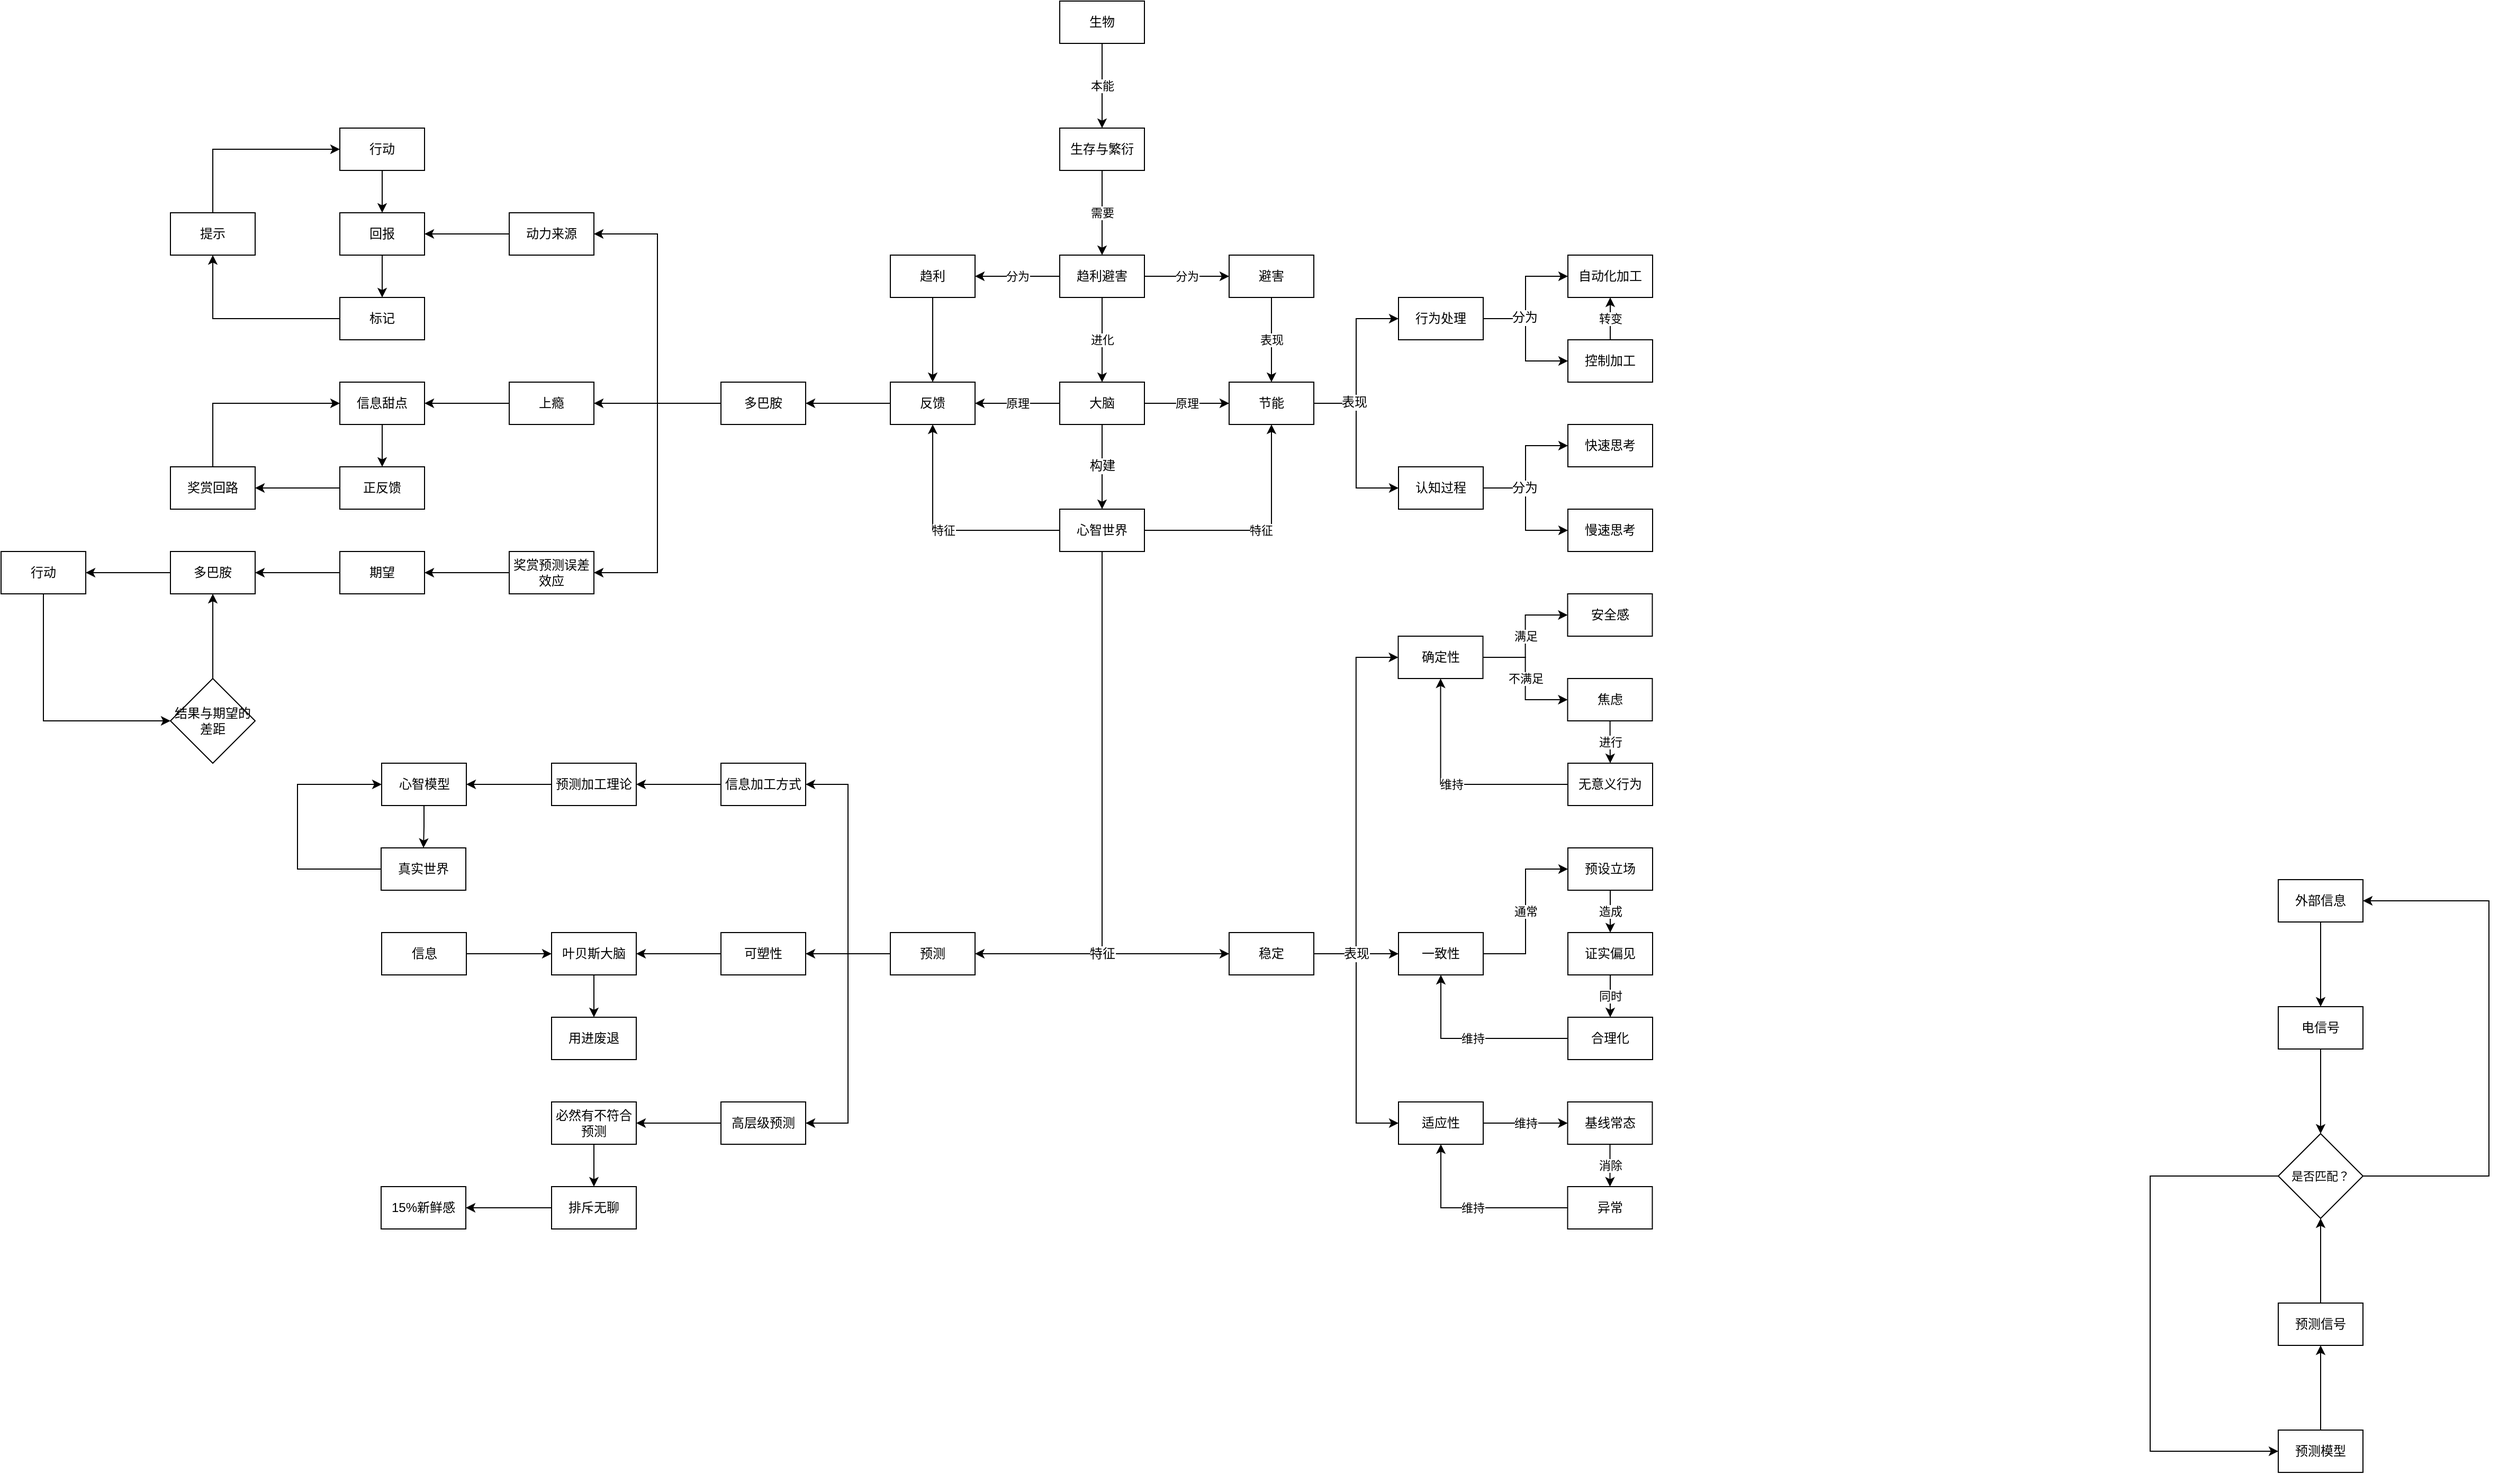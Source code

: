 <mxfile version="23.0.0" type="github">
  <diagram name="第 1 页" id="B83zCpAml06aFIMZX0r3">
    <mxGraphModel dx="1902" dy="763" grid="1" gridSize="10" guides="1" tooltips="1" connect="1" arrows="1" fold="1" page="1" pageScale="1" pageWidth="827" pageHeight="1169" math="0" shadow="0">
      <root>
        <mxCell id="0" />
        <mxCell id="1" parent="0" />
        <mxCell id="P6tir3zQ8PAI8nWjBx2F-4" value="原理" style="edgeStyle=orthogonalEdgeStyle;rounded=0;orthogonalLoop=1;jettySize=auto;html=1;" parent="1" source="XxJGp6y9zTa0XZqB4tud-1" target="XxJGp6y9zTa0XZqB4tud-18" edge="1">
          <mxGeometry relative="1" as="geometry" />
        </mxCell>
        <mxCell id="P6tir3zQ8PAI8nWjBx2F-6" value="" style="edgeStyle=orthogonalEdgeStyle;rounded=0;orthogonalLoop=1;jettySize=auto;html=1;" parent="1" source="XxJGp6y9zTa0XZqB4tud-1" target="XxJGp6y9zTa0XZqB4tud-13" edge="1">
          <mxGeometry relative="1" as="geometry">
            <Array as="points">
              <mxPoint x="400" y="480" />
              <mxPoint x="400" y="480" />
            </Array>
          </mxGeometry>
        </mxCell>
        <mxCell id="UL1mqI7cGoJO1mtrP7YF-5" value="构建" style="edgeLabel;html=1;align=center;verticalAlign=middle;resizable=0;points=[];fontSize=12;fontFamily=Helvetica;fontColor=default;" vertex="1" connectable="0" parent="P6tir3zQ8PAI8nWjBx2F-6">
          <mxGeometry x="-0.025" relative="1" as="geometry">
            <mxPoint as="offset" />
          </mxGeometry>
        </mxCell>
        <mxCell id="P6tir3zQ8PAI8nWjBx2F-7" value="原理" style="edgeStyle=orthogonalEdgeStyle;rounded=0;orthogonalLoop=1;jettySize=auto;html=1;" parent="1" source="XxJGp6y9zTa0XZqB4tud-1" target="XxJGp6y9zTa0XZqB4tud-19" edge="1">
          <mxGeometry relative="1" as="geometry" />
        </mxCell>
        <mxCell id="XxJGp6y9zTa0XZqB4tud-1" value="大脑" style="rounded=0;whiteSpace=wrap;html=1;" parent="1" vertex="1">
          <mxGeometry x="360" y="400" width="80" height="40" as="geometry" />
        </mxCell>
        <mxCell id="XxJGp6y9zTa0XZqB4tud-5" value="本能" style="edgeStyle=orthogonalEdgeStyle;rounded=0;orthogonalLoop=1;jettySize=auto;html=1;" parent="1" source="XxJGp6y9zTa0XZqB4tud-2" target="XxJGp6y9zTa0XZqB4tud-3" edge="1">
          <mxGeometry relative="1" as="geometry">
            <Array as="points">
              <mxPoint x="400" y="120" />
              <mxPoint x="400" y="120" />
            </Array>
          </mxGeometry>
        </mxCell>
        <mxCell id="XxJGp6y9zTa0XZqB4tud-2" value="生物" style="rounded=0;whiteSpace=wrap;html=1;" parent="1" vertex="1">
          <mxGeometry x="360" y="40" width="80" height="40" as="geometry" />
        </mxCell>
        <mxCell id="XxJGp6y9zTa0XZqB4tud-6" value="需要" style="edgeStyle=orthogonalEdgeStyle;rounded=0;orthogonalLoop=1;jettySize=auto;html=1;" parent="1" source="XxJGp6y9zTa0XZqB4tud-3" target="XxJGp6y9zTa0XZqB4tud-4" edge="1">
          <mxGeometry relative="1" as="geometry">
            <Array as="points">
              <mxPoint x="400" y="240" />
              <mxPoint x="400" y="240" />
            </Array>
          </mxGeometry>
        </mxCell>
        <mxCell id="XxJGp6y9zTa0XZqB4tud-3" value="生存与繁衍" style="rounded=0;whiteSpace=wrap;html=1;" parent="1" vertex="1">
          <mxGeometry x="360" y="160" width="80" height="40" as="geometry" />
        </mxCell>
        <mxCell id="XxJGp6y9zTa0XZqB4tud-7" value="进化" style="edgeStyle=orthogonalEdgeStyle;rounded=0;orthogonalLoop=1;jettySize=auto;html=1;" parent="1" source="XxJGp6y9zTa0XZqB4tud-4" target="XxJGp6y9zTa0XZqB4tud-1" edge="1">
          <mxGeometry relative="1" as="geometry">
            <Array as="points">
              <mxPoint x="400" y="350" />
              <mxPoint x="400" y="350" />
            </Array>
          </mxGeometry>
        </mxCell>
        <mxCell id="XxJGp6y9zTa0XZqB4tud-10" value="分为" style="edgeStyle=orthogonalEdgeStyle;rounded=0;orthogonalLoop=1;jettySize=auto;html=1;" parent="1" source="XxJGp6y9zTa0XZqB4tud-4" target="XxJGp6y9zTa0XZqB4tud-9" edge="1">
          <mxGeometry relative="1" as="geometry" />
        </mxCell>
        <mxCell id="XxJGp6y9zTa0XZqB4tud-14" value="分为" style="edgeStyle=orthogonalEdgeStyle;rounded=0;orthogonalLoop=1;jettySize=auto;html=1;" parent="1" source="XxJGp6y9zTa0XZqB4tud-4" target="XxJGp6y9zTa0XZqB4tud-12" edge="1">
          <mxGeometry relative="1" as="geometry" />
        </mxCell>
        <mxCell id="XxJGp6y9zTa0XZqB4tud-4" value="趋利避害" style="rounded=0;whiteSpace=wrap;html=1;" parent="1" vertex="1">
          <mxGeometry x="360" y="280" width="80" height="40" as="geometry" />
        </mxCell>
        <mxCell id="XxJGp6y9zTa0XZqB4tud-11" value="" style="edgeStyle=orthogonalEdgeStyle;rounded=0;orthogonalLoop=1;jettySize=auto;html=1;" parent="1" source="XxJGp6y9zTa0XZqB4tud-9" edge="1">
          <mxGeometry relative="1" as="geometry">
            <mxPoint x="240" y="400" as="targetPoint" />
          </mxGeometry>
        </mxCell>
        <mxCell id="XxJGp6y9zTa0XZqB4tud-9" value="趋利" style="rounded=0;whiteSpace=wrap;html=1;" parent="1" vertex="1">
          <mxGeometry x="200" y="280" width="80" height="40" as="geometry" />
        </mxCell>
        <mxCell id="P6tir3zQ8PAI8nWjBx2F-5" value="表现" style="edgeStyle=orthogonalEdgeStyle;rounded=0;orthogonalLoop=1;jettySize=auto;html=1;" parent="1" source="XxJGp6y9zTa0XZqB4tud-12" target="XxJGp6y9zTa0XZqB4tud-18" edge="1">
          <mxGeometry relative="1" as="geometry">
            <Array as="points">
              <mxPoint x="560" y="360" />
              <mxPoint x="560" y="360" />
            </Array>
            <mxPoint as="offset" />
          </mxGeometry>
        </mxCell>
        <mxCell id="XxJGp6y9zTa0XZqB4tud-12" value="避害" style="rounded=0;whiteSpace=wrap;html=1;" parent="1" vertex="1">
          <mxGeometry x="520" y="280" width="80" height="40" as="geometry" />
        </mxCell>
        <mxCell id="P6tir3zQ8PAI8nWjBx2F-8" value="特征" style="edgeStyle=orthogonalEdgeStyle;rounded=0;orthogonalLoop=1;jettySize=auto;html=1;entryX=0.5;entryY=1;entryDx=0;entryDy=0;" parent="1" source="XxJGp6y9zTa0XZqB4tud-13" target="XxJGp6y9zTa0XZqB4tud-19" edge="1">
          <mxGeometry relative="1" as="geometry" />
        </mxCell>
        <mxCell id="P6tir3zQ8PAI8nWjBx2F-9" value="特征" style="edgeStyle=orthogonalEdgeStyle;rounded=0;orthogonalLoop=1;jettySize=auto;html=1;entryX=0.5;entryY=1;entryDx=0;entryDy=0;" parent="1" source="XxJGp6y9zTa0XZqB4tud-13" target="XxJGp6y9zTa0XZqB4tud-18" edge="1">
          <mxGeometry relative="1" as="geometry" />
        </mxCell>
        <mxCell id="P6tir3zQ8PAI8nWjBx2F-18" style="edgeStyle=orthogonalEdgeStyle;rounded=0;orthogonalLoop=1;jettySize=auto;html=1;entryX=1;entryY=0.5;entryDx=0;entryDy=0;" parent="1" source="XxJGp6y9zTa0XZqB4tud-13" target="XxJGp6y9zTa0XZqB4tud-71" edge="1">
          <mxGeometry relative="1" as="geometry">
            <Array as="points">
              <mxPoint x="400" y="940" />
            </Array>
          </mxGeometry>
        </mxCell>
        <mxCell id="P6tir3zQ8PAI8nWjBx2F-64" style="edgeStyle=orthogonalEdgeStyle;rounded=0;orthogonalLoop=1;jettySize=auto;html=1;entryX=0;entryY=0.5;entryDx=0;entryDy=0;fontFamily=Helvetica;fontSize=12;fontColor=default;" parent="1" source="XxJGp6y9zTa0XZqB4tud-13" target="XxJGp6y9zTa0XZqB4tud-22" edge="1">
          <mxGeometry relative="1" as="geometry">
            <Array as="points">
              <mxPoint x="400" y="940" />
            </Array>
          </mxGeometry>
        </mxCell>
        <mxCell id="UL1mqI7cGoJO1mtrP7YF-13" value="特征" style="edgeLabel;html=1;align=center;verticalAlign=middle;resizable=0;points=[];fontSize=12;fontFamily=Helvetica;fontColor=default;" vertex="1" connectable="0" parent="P6tir3zQ8PAI8nWjBx2F-64">
          <mxGeometry x="0.505" y="2" relative="1" as="geometry">
            <mxPoint x="-2" y="3" as="offset" />
          </mxGeometry>
        </mxCell>
        <mxCell id="XxJGp6y9zTa0XZqB4tud-13" value="心智世界" style="rounded=0;whiteSpace=wrap;html=1;" parent="1" vertex="1">
          <mxGeometry x="360" y="520" width="80" height="40" as="geometry" />
        </mxCell>
        <mxCell id="wkrBox2u_KVxkJhc_cft-66" value="" style="edgeStyle=orthogonalEdgeStyle;shape=connector;rounded=0;orthogonalLoop=1;jettySize=auto;html=1;labelBackgroundColor=default;strokeColor=default;align=center;verticalAlign=middle;fontFamily=Helvetica;fontSize=11;fontColor=default;endArrow=classic;" parent="1" source="XxJGp6y9zTa0XZqB4tud-19" target="wkrBox2u_KVxkJhc_cft-49" edge="1">
          <mxGeometry relative="1" as="geometry" />
        </mxCell>
        <mxCell id="XxJGp6y9zTa0XZqB4tud-19" value="反馈" style="rounded=0;whiteSpace=wrap;html=1;" parent="1" vertex="1">
          <mxGeometry x="200" y="400" width="80" height="40" as="geometry" />
        </mxCell>
        <mxCell id="XxJGp6y9zTa0XZqB4tud-68" value="" style="group" parent="1" vertex="1" connectable="0">
          <mxGeometry x="520" y="280" width="400" height="280" as="geometry" />
        </mxCell>
        <mxCell id="XxJGp6y9zTa0XZqB4tud-18" value="节能" style="rounded=0;whiteSpace=wrap;html=1;" parent="XxJGp6y9zTa0XZqB4tud-68" vertex="1">
          <mxGeometry y="120" width="80" height="40" as="geometry" />
        </mxCell>
        <mxCell id="XxJGp6y9zTa0XZqB4tud-25" value="认知过程" style="rounded=0;whiteSpace=wrap;html=1;" parent="XxJGp6y9zTa0XZqB4tud-68" vertex="1">
          <mxGeometry x="160" y="200" width="80" height="40" as="geometry" />
        </mxCell>
        <mxCell id="XxJGp6y9zTa0XZqB4tud-28" value="" style="edgeStyle=orthogonalEdgeStyle;rounded=0;orthogonalLoop=1;jettySize=auto;html=1;entryX=0;entryY=0.5;entryDx=0;entryDy=0;" parent="XxJGp6y9zTa0XZqB4tud-68" source="XxJGp6y9zTa0XZqB4tud-18" target="XxJGp6y9zTa0XZqB4tud-25" edge="1">
          <mxGeometry relative="1" as="geometry" />
        </mxCell>
        <mxCell id="XxJGp6y9zTa0XZqB4tud-26" value="行为处理" style="rounded=0;whiteSpace=wrap;html=1;" parent="XxJGp6y9zTa0XZqB4tud-68" vertex="1">
          <mxGeometry x="160" y="40" width="80" height="40" as="geometry" />
        </mxCell>
        <mxCell id="XxJGp6y9zTa0XZqB4tud-27" value="" style="edgeStyle=orthogonalEdgeStyle;rounded=0;orthogonalLoop=1;jettySize=auto;html=1;entryX=0;entryY=0.5;entryDx=0;entryDy=0;" parent="XxJGp6y9zTa0XZqB4tud-68" source="XxJGp6y9zTa0XZqB4tud-18" target="XxJGp6y9zTa0XZqB4tud-26" edge="1">
          <mxGeometry relative="1" as="geometry" />
        </mxCell>
        <mxCell id="UL1mqI7cGoJO1mtrP7YF-9" value="表现" style="edgeLabel;html=1;align=center;verticalAlign=middle;resizable=0;points=[];fontSize=12;fontFamily=Helvetica;fontColor=default;" vertex="1" connectable="0" parent="XxJGp6y9zTa0XZqB4tud-27">
          <mxGeometry x="-0.725" y="-1" relative="1" as="geometry">
            <mxPoint x="16" y="-2" as="offset" />
          </mxGeometry>
        </mxCell>
        <mxCell id="XxJGp6y9zTa0XZqB4tud-29" value="自动化加工" style="rounded=0;whiteSpace=wrap;html=1;" parent="XxJGp6y9zTa0XZqB4tud-68" vertex="1">
          <mxGeometry x="320" width="80" height="40" as="geometry" />
        </mxCell>
        <mxCell id="XxJGp6y9zTa0XZqB4tud-33" style="edgeStyle=orthogonalEdgeStyle;rounded=0;orthogonalLoop=1;jettySize=auto;html=1;entryX=0;entryY=0.5;entryDx=0;entryDy=0;" parent="XxJGp6y9zTa0XZqB4tud-68" source="XxJGp6y9zTa0XZqB4tud-26" target="XxJGp6y9zTa0XZqB4tud-29" edge="1">
          <mxGeometry relative="1" as="geometry" />
        </mxCell>
        <mxCell id="XxJGp6y9zTa0XZqB4tud-35" value="转变" style="edgeStyle=orthogonalEdgeStyle;rounded=0;orthogonalLoop=1;jettySize=auto;html=1;" parent="XxJGp6y9zTa0XZqB4tud-68" source="XxJGp6y9zTa0XZqB4tud-30" target="XxJGp6y9zTa0XZqB4tud-29" edge="1">
          <mxGeometry relative="1" as="geometry" />
        </mxCell>
        <mxCell id="XxJGp6y9zTa0XZqB4tud-30" value="控制加工" style="rounded=0;whiteSpace=wrap;html=1;" parent="XxJGp6y9zTa0XZqB4tud-68" vertex="1">
          <mxGeometry x="320" y="80" width="80" height="40" as="geometry" />
        </mxCell>
        <mxCell id="XxJGp6y9zTa0XZqB4tud-34" style="edgeStyle=orthogonalEdgeStyle;rounded=0;orthogonalLoop=1;jettySize=auto;html=1;entryX=0;entryY=0.5;entryDx=0;entryDy=0;" parent="XxJGp6y9zTa0XZqB4tud-68" source="XxJGp6y9zTa0XZqB4tud-26" target="XxJGp6y9zTa0XZqB4tud-30" edge="1">
          <mxGeometry relative="1" as="geometry" />
        </mxCell>
        <mxCell id="UL1mqI7cGoJO1mtrP7YF-10" value="分为" style="edgeLabel;html=1;align=center;verticalAlign=middle;resizable=0;points=[];fontSize=12;fontFamily=Helvetica;fontColor=default;" vertex="1" connectable="0" parent="XxJGp6y9zTa0XZqB4tud-34">
          <mxGeometry x="-0.667" relative="1" as="geometry">
            <mxPoint x="19" y="-1" as="offset" />
          </mxGeometry>
        </mxCell>
        <mxCell id="XxJGp6y9zTa0XZqB4tud-31" value="快速思考" style="rounded=0;whiteSpace=wrap;html=1;" parent="XxJGp6y9zTa0XZqB4tud-68" vertex="1">
          <mxGeometry x="320" y="160" width="80" height="40" as="geometry" />
        </mxCell>
        <mxCell id="XxJGp6y9zTa0XZqB4tud-36" style="edgeStyle=orthogonalEdgeStyle;rounded=0;orthogonalLoop=1;jettySize=auto;html=1;" parent="XxJGp6y9zTa0XZqB4tud-68" source="XxJGp6y9zTa0XZqB4tud-25" target="XxJGp6y9zTa0XZqB4tud-31" edge="1">
          <mxGeometry relative="1" as="geometry" />
        </mxCell>
        <mxCell id="XxJGp6y9zTa0XZqB4tud-32" value="慢速思考" style="rounded=0;whiteSpace=wrap;html=1;" parent="XxJGp6y9zTa0XZqB4tud-68" vertex="1">
          <mxGeometry x="320" y="240" width="80" height="40" as="geometry" />
        </mxCell>
        <mxCell id="XxJGp6y9zTa0XZqB4tud-37" style="edgeStyle=orthogonalEdgeStyle;rounded=0;orthogonalLoop=1;jettySize=auto;html=1;entryX=0;entryY=0.5;entryDx=0;entryDy=0;" parent="XxJGp6y9zTa0XZqB4tud-68" source="XxJGp6y9zTa0XZqB4tud-25" target="XxJGp6y9zTa0XZqB4tud-32" edge="1">
          <mxGeometry relative="1" as="geometry" />
        </mxCell>
        <mxCell id="UL1mqI7cGoJO1mtrP7YF-11" value="分为" style="edgeLabel;html=1;align=center;verticalAlign=middle;resizable=0;points=[];fontSize=12;fontFamily=Helvetica;fontColor=default;" vertex="1" connectable="0" parent="XxJGp6y9zTa0XZqB4tud-37">
          <mxGeometry x="-0.683" relative="1" as="geometry">
            <mxPoint x="20" as="offset" />
          </mxGeometry>
        </mxCell>
        <mxCell id="wkrBox2u_KVxkJhc_cft-28" value="" style="group" parent="1" vertex="1" connectable="0">
          <mxGeometry x="1390" y="870" width="320" height="560" as="geometry" />
        </mxCell>
        <mxCell id="wkrBox2u_KVxkJhc_cft-11" value="外部信息" style="rounded=0;whiteSpace=wrap;html=1;" parent="wkrBox2u_KVxkJhc_cft-28" vertex="1">
          <mxGeometry x="121" width="80" height="40" as="geometry" />
        </mxCell>
        <mxCell id="wkrBox2u_KVxkJhc_cft-13" value="电信号" style="rounded=0;whiteSpace=wrap;html=1;" parent="wkrBox2u_KVxkJhc_cft-28" vertex="1">
          <mxGeometry x="121" y="120" width="80" height="40" as="geometry" />
        </mxCell>
        <mxCell id="wkrBox2u_KVxkJhc_cft-15" value="" style="edgeStyle=orthogonalEdgeStyle;shape=connector;rounded=0;orthogonalLoop=1;jettySize=auto;html=1;labelBackgroundColor=default;strokeColor=default;align=center;verticalAlign=middle;fontFamily=Helvetica;fontSize=11;fontColor=default;endArrow=classic;" parent="wkrBox2u_KVxkJhc_cft-28" source="wkrBox2u_KVxkJhc_cft-11" target="wkrBox2u_KVxkJhc_cft-13" edge="1">
          <mxGeometry relative="1" as="geometry" />
        </mxCell>
        <mxCell id="wkrBox2u_KVxkJhc_cft-17" value="预测模型" style="rounded=0;whiteSpace=wrap;html=1;" parent="wkrBox2u_KVxkJhc_cft-28" vertex="1">
          <mxGeometry x="121" y="520" width="80" height="40" as="geometry" />
        </mxCell>
        <mxCell id="wkrBox2u_KVxkJhc_cft-18" value="预测信号" style="rounded=0;whiteSpace=wrap;html=1;" parent="wkrBox2u_KVxkJhc_cft-28" vertex="1">
          <mxGeometry x="121" y="400" width="80" height="40" as="geometry" />
        </mxCell>
        <mxCell id="wkrBox2u_KVxkJhc_cft-20" value="" style="edgeStyle=orthogonalEdgeStyle;shape=connector;rounded=0;orthogonalLoop=1;jettySize=auto;html=1;labelBackgroundColor=default;strokeColor=default;align=center;verticalAlign=middle;fontFamily=Helvetica;fontSize=11;fontColor=default;endArrow=classic;" parent="wkrBox2u_KVxkJhc_cft-28" source="wkrBox2u_KVxkJhc_cft-17" target="wkrBox2u_KVxkJhc_cft-18" edge="1">
          <mxGeometry relative="1" as="geometry" />
        </mxCell>
        <mxCell id="wkrBox2u_KVxkJhc_cft-26" style="edgeStyle=orthogonalEdgeStyle;shape=connector;rounded=0;orthogonalLoop=1;jettySize=auto;html=1;entryX=0;entryY=0.5;entryDx=0;entryDy=0;labelBackgroundColor=default;strokeColor=default;align=center;verticalAlign=middle;fontFamily=Helvetica;fontSize=11;fontColor=default;endArrow=classic;" parent="wkrBox2u_KVxkJhc_cft-28" source="wkrBox2u_KVxkJhc_cft-22" target="wkrBox2u_KVxkJhc_cft-17" edge="1">
          <mxGeometry relative="1" as="geometry">
            <Array as="points">
              <mxPoint y="280" />
              <mxPoint y="540" />
            </Array>
          </mxGeometry>
        </mxCell>
        <mxCell id="wkrBox2u_KVxkJhc_cft-27" style="edgeStyle=orthogonalEdgeStyle;shape=connector;rounded=0;orthogonalLoop=1;jettySize=auto;html=1;entryX=1;entryY=0.5;entryDx=0;entryDy=0;labelBackgroundColor=default;strokeColor=default;align=center;verticalAlign=middle;fontFamily=Helvetica;fontSize=11;fontColor=default;endArrow=classic;" parent="wkrBox2u_KVxkJhc_cft-28" source="wkrBox2u_KVxkJhc_cft-22" target="wkrBox2u_KVxkJhc_cft-11" edge="1">
          <mxGeometry relative="1" as="geometry">
            <Array as="points">
              <mxPoint x="320" y="280" />
              <mxPoint x="320" y="20" />
            </Array>
          </mxGeometry>
        </mxCell>
        <mxCell id="wkrBox2u_KVxkJhc_cft-22" value="是否匹配？" style="rhombus;whiteSpace=wrap;html=1;fontFamily=Helvetica;fontSize=11;fontColor=default;" parent="wkrBox2u_KVxkJhc_cft-28" vertex="1">
          <mxGeometry x="121" y="240" width="80" height="80" as="geometry" />
        </mxCell>
        <mxCell id="wkrBox2u_KVxkJhc_cft-23" value="" style="edgeStyle=orthogonalEdgeStyle;shape=connector;rounded=0;orthogonalLoop=1;jettySize=auto;html=1;labelBackgroundColor=default;strokeColor=default;align=center;verticalAlign=middle;fontFamily=Helvetica;fontSize=11;fontColor=default;endArrow=classic;" parent="wkrBox2u_KVxkJhc_cft-28" source="wkrBox2u_KVxkJhc_cft-13" target="wkrBox2u_KVxkJhc_cft-22" edge="1">
          <mxGeometry relative="1" as="geometry" />
        </mxCell>
        <mxCell id="wkrBox2u_KVxkJhc_cft-24" value="" style="edgeStyle=orthogonalEdgeStyle;shape=connector;rounded=0;orthogonalLoop=1;jettySize=auto;html=1;labelBackgroundColor=default;strokeColor=default;align=center;verticalAlign=middle;fontFamily=Helvetica;fontSize=11;fontColor=default;endArrow=classic;" parent="wkrBox2u_KVxkJhc_cft-28" source="wkrBox2u_KVxkJhc_cft-18" target="wkrBox2u_KVxkJhc_cft-22" edge="1">
          <mxGeometry relative="1" as="geometry" />
        </mxCell>
        <mxCell id="wkrBox2u_KVxkJhc_cft-64" value="" style="edgeStyle=orthogonalEdgeStyle;shape=connector;rounded=0;orthogonalLoop=1;jettySize=auto;html=1;labelBackgroundColor=default;strokeColor=default;align=center;verticalAlign=middle;fontFamily=Helvetica;fontSize=11;fontColor=default;endArrow=classic;" parent="1" source="wkrBox2u_KVxkJhc_cft-46" target="wkrBox2u_KVxkJhc_cft-56" edge="1">
          <mxGeometry relative="1" as="geometry" />
        </mxCell>
        <mxCell id="wkrBox2u_KVxkJhc_cft-46" value="动力来源" style="rounded=0;whiteSpace=wrap;html=1;" parent="1" vertex="1">
          <mxGeometry x="-160" y="240" width="80" height="40" as="geometry" />
        </mxCell>
        <mxCell id="wkrBox2u_KVxkJhc_cft-74" value="" style="edgeStyle=orthogonalEdgeStyle;shape=connector;rounded=0;orthogonalLoop=1;jettySize=auto;html=1;labelBackgroundColor=default;strokeColor=default;align=center;verticalAlign=middle;fontFamily=Helvetica;fontSize=11;fontColor=default;endArrow=classic;" parent="1" source="wkrBox2u_KVxkJhc_cft-54" target="wkrBox2u_KVxkJhc_cft-68" edge="1">
          <mxGeometry relative="1" as="geometry" />
        </mxCell>
        <mxCell id="wkrBox2u_KVxkJhc_cft-54" value="上瘾" style="rounded=0;whiteSpace=wrap;html=1;" parent="1" vertex="1">
          <mxGeometry x="-160" y="400" width="80" height="40" as="geometry" />
        </mxCell>
        <mxCell id="wkrBox2u_KVxkJhc_cft-63" style="edgeStyle=orthogonalEdgeStyle;shape=connector;rounded=0;orthogonalLoop=1;jettySize=auto;html=1;entryX=1;entryY=0.5;entryDx=0;entryDy=0;labelBackgroundColor=default;strokeColor=default;align=center;verticalAlign=middle;fontFamily=Helvetica;fontSize=11;fontColor=default;endArrow=classic;" parent="1" source="wkrBox2u_KVxkJhc_cft-49" target="wkrBox2u_KVxkJhc_cft-46" edge="1">
          <mxGeometry relative="1" as="geometry" />
        </mxCell>
        <mxCell id="wkrBox2u_KVxkJhc_cft-65" style="edgeStyle=orthogonalEdgeStyle;shape=connector;rounded=0;orthogonalLoop=1;jettySize=auto;html=1;entryX=1;entryY=0.5;entryDx=0;entryDy=0;labelBackgroundColor=default;strokeColor=default;align=center;verticalAlign=middle;fontFamily=Helvetica;fontSize=11;fontColor=default;endArrow=classic;" parent="1" source="wkrBox2u_KVxkJhc_cft-49" target="wkrBox2u_KVxkJhc_cft-54" edge="1">
          <mxGeometry relative="1" as="geometry" />
        </mxCell>
        <mxCell id="wkrBox2u_KVxkJhc_cft-75" style="edgeStyle=orthogonalEdgeStyle;shape=connector;rounded=0;orthogonalLoop=1;jettySize=auto;html=1;entryX=1;entryY=0.5;entryDx=0;entryDy=0;labelBackgroundColor=default;strokeColor=default;align=center;verticalAlign=middle;fontFamily=Helvetica;fontSize=11;fontColor=default;endArrow=classic;" parent="1" source="wkrBox2u_KVxkJhc_cft-49" target="wkrBox2u_KVxkJhc_cft-50" edge="1">
          <mxGeometry relative="1" as="geometry" />
        </mxCell>
        <mxCell id="wkrBox2u_KVxkJhc_cft-49" value="多巴胺" style="rounded=0;whiteSpace=wrap;html=1;" parent="1" vertex="1">
          <mxGeometry x="40" y="400" width="80" height="40" as="geometry" />
        </mxCell>
        <mxCell id="P6tir3zQ8PAI8nWjBx2F-24" style="edgeStyle=orthogonalEdgeStyle;rounded=0;orthogonalLoop=1;jettySize=auto;html=1;entryX=1;entryY=0.5;entryDx=0;entryDy=0;" parent="1" source="wkrBox2u_KVxkJhc_cft-50" target="P6tir3zQ8PAI8nWjBx2F-19" edge="1">
          <mxGeometry relative="1" as="geometry" />
        </mxCell>
        <mxCell id="wkrBox2u_KVxkJhc_cft-50" value="奖赏预测误差效应" style="rounded=0;whiteSpace=wrap;html=1;" parent="1" vertex="1">
          <mxGeometry x="-160" y="560" width="80" height="40" as="geometry" />
        </mxCell>
        <mxCell id="wkrBox2u_KVxkJhc_cft-58" value="" style="edgeStyle=orthogonalEdgeStyle;shape=connector;rounded=0;orthogonalLoop=1;jettySize=auto;html=1;labelBackgroundColor=default;strokeColor=default;align=center;verticalAlign=middle;fontFamily=Helvetica;fontSize=11;fontColor=default;endArrow=classic;" parent="1" source="wkrBox2u_KVxkJhc_cft-55" target="wkrBox2u_KVxkJhc_cft-56" edge="1">
          <mxGeometry relative="1" as="geometry" />
        </mxCell>
        <mxCell id="wkrBox2u_KVxkJhc_cft-55" value="行动" style="rounded=0;whiteSpace=wrap;html=1;" parent="1" vertex="1">
          <mxGeometry x="-320" y="160" width="80" height="40" as="geometry" />
        </mxCell>
        <mxCell id="wkrBox2u_KVxkJhc_cft-59" value="" style="edgeStyle=orthogonalEdgeStyle;shape=connector;rounded=0;orthogonalLoop=1;jettySize=auto;html=1;labelBackgroundColor=default;strokeColor=default;align=center;verticalAlign=middle;fontFamily=Helvetica;fontSize=11;fontColor=default;endArrow=classic;" parent="1" source="wkrBox2u_KVxkJhc_cft-56" target="wkrBox2u_KVxkJhc_cft-57" edge="1">
          <mxGeometry relative="1" as="geometry" />
        </mxCell>
        <mxCell id="wkrBox2u_KVxkJhc_cft-56" value="回报" style="rounded=0;whiteSpace=wrap;html=1;fontStyle=0" parent="1" vertex="1">
          <mxGeometry x="-320" y="240" width="80" height="40" as="geometry" />
        </mxCell>
        <mxCell id="wkrBox2u_KVxkJhc_cft-61" style="edgeStyle=orthogonalEdgeStyle;shape=connector;rounded=0;orthogonalLoop=1;jettySize=auto;html=1;entryX=0.5;entryY=1;entryDx=0;entryDy=0;labelBackgroundColor=default;strokeColor=default;align=center;verticalAlign=middle;fontFamily=Helvetica;fontSize=11;fontColor=default;endArrow=classic;" parent="1" source="wkrBox2u_KVxkJhc_cft-57" target="wkrBox2u_KVxkJhc_cft-60" edge="1">
          <mxGeometry relative="1" as="geometry" />
        </mxCell>
        <mxCell id="wkrBox2u_KVxkJhc_cft-57" value="标记" style="rounded=0;whiteSpace=wrap;html=1;" parent="1" vertex="1">
          <mxGeometry x="-320" y="320" width="80" height="40" as="geometry" />
        </mxCell>
        <mxCell id="wkrBox2u_KVxkJhc_cft-62" style="edgeStyle=orthogonalEdgeStyle;shape=connector;rounded=0;orthogonalLoop=1;jettySize=auto;html=1;entryX=0;entryY=0.5;entryDx=0;entryDy=0;labelBackgroundColor=default;strokeColor=default;align=center;verticalAlign=middle;fontFamily=Helvetica;fontSize=11;fontColor=default;endArrow=classic;" parent="1" source="wkrBox2u_KVxkJhc_cft-60" target="wkrBox2u_KVxkJhc_cft-55" edge="1">
          <mxGeometry relative="1" as="geometry">
            <Array as="points">
              <mxPoint x="-440" y="180" />
            </Array>
          </mxGeometry>
        </mxCell>
        <mxCell id="wkrBox2u_KVxkJhc_cft-60" value="提示" style="rounded=0;whiteSpace=wrap;html=1;" parent="1" vertex="1">
          <mxGeometry x="-480" y="240" width="80" height="40" as="geometry" />
        </mxCell>
        <mxCell id="wkrBox2u_KVxkJhc_cft-71" value="" style="edgeStyle=orthogonalEdgeStyle;shape=connector;rounded=0;orthogonalLoop=1;jettySize=auto;html=1;labelBackgroundColor=default;strokeColor=default;align=center;verticalAlign=middle;fontFamily=Helvetica;fontSize=11;fontColor=default;endArrow=classic;" parent="1" source="wkrBox2u_KVxkJhc_cft-67" target="wkrBox2u_KVxkJhc_cft-69" edge="1">
          <mxGeometry relative="1" as="geometry" />
        </mxCell>
        <mxCell id="wkrBox2u_KVxkJhc_cft-67" value="正反馈" style="rounded=0;whiteSpace=wrap;html=1;" parent="1" vertex="1">
          <mxGeometry x="-320" y="480" width="80" height="40" as="geometry" />
        </mxCell>
        <mxCell id="wkrBox2u_KVxkJhc_cft-70" value="" style="edgeStyle=orthogonalEdgeStyle;shape=connector;rounded=0;orthogonalLoop=1;jettySize=auto;html=1;labelBackgroundColor=default;strokeColor=default;align=center;verticalAlign=middle;fontFamily=Helvetica;fontSize=11;fontColor=default;endArrow=classic;" parent="1" source="wkrBox2u_KVxkJhc_cft-68" target="wkrBox2u_KVxkJhc_cft-67" edge="1">
          <mxGeometry relative="1" as="geometry" />
        </mxCell>
        <mxCell id="wkrBox2u_KVxkJhc_cft-68" value="信息甜点" style="rounded=0;whiteSpace=wrap;html=1;" parent="1" vertex="1">
          <mxGeometry x="-320" y="400" width="80" height="40" as="geometry" />
        </mxCell>
        <mxCell id="wkrBox2u_KVxkJhc_cft-72" style="edgeStyle=orthogonalEdgeStyle;shape=connector;rounded=0;orthogonalLoop=1;jettySize=auto;html=1;entryX=0;entryY=0.5;entryDx=0;entryDy=0;labelBackgroundColor=default;strokeColor=default;align=center;verticalAlign=middle;fontFamily=Helvetica;fontSize=11;fontColor=default;endArrow=classic;" parent="1" source="wkrBox2u_KVxkJhc_cft-69" target="wkrBox2u_KVxkJhc_cft-68" edge="1">
          <mxGeometry relative="1" as="geometry">
            <Array as="points">
              <mxPoint x="-440" y="420" />
            </Array>
          </mxGeometry>
        </mxCell>
        <mxCell id="wkrBox2u_KVxkJhc_cft-69" value="奖赏回路" style="rounded=0;whiteSpace=wrap;html=1;" parent="1" vertex="1">
          <mxGeometry x="-480" y="480" width="80" height="40" as="geometry" />
        </mxCell>
        <mxCell id="P6tir3zQ8PAI8nWjBx2F-25" value="" style="edgeStyle=orthogonalEdgeStyle;rounded=0;orthogonalLoop=1;jettySize=auto;html=1;" parent="1" source="P6tir3zQ8PAI8nWjBx2F-19" target="P6tir3zQ8PAI8nWjBx2F-23" edge="1">
          <mxGeometry relative="1" as="geometry" />
        </mxCell>
        <mxCell id="P6tir3zQ8PAI8nWjBx2F-19" value="期望" style="rounded=0;whiteSpace=wrap;html=1;" parent="1" vertex="1">
          <mxGeometry x="-320" y="560" width="80" height="40" as="geometry" />
        </mxCell>
        <mxCell id="P6tir3zQ8PAI8nWjBx2F-31" value="" style="edgeStyle=orthogonalEdgeStyle;rounded=0;orthogonalLoop=1;jettySize=auto;html=1;" parent="1" source="P6tir3zQ8PAI8nWjBx2F-22" target="P6tir3zQ8PAI8nWjBx2F-29" edge="1">
          <mxGeometry relative="1" as="geometry">
            <Array as="points">
              <mxPoint x="-600" y="720" />
            </Array>
          </mxGeometry>
        </mxCell>
        <mxCell id="P6tir3zQ8PAI8nWjBx2F-22" value="行动" style="rounded=0;whiteSpace=wrap;html=1;" parent="1" vertex="1">
          <mxGeometry x="-640" y="560" width="80" height="40" as="geometry" />
        </mxCell>
        <mxCell id="P6tir3zQ8PAI8nWjBx2F-26" value="" style="edgeStyle=orthogonalEdgeStyle;rounded=0;orthogonalLoop=1;jettySize=auto;html=1;" parent="1" source="P6tir3zQ8PAI8nWjBx2F-23" target="P6tir3zQ8PAI8nWjBx2F-22" edge="1">
          <mxGeometry relative="1" as="geometry" />
        </mxCell>
        <mxCell id="P6tir3zQ8PAI8nWjBx2F-23" value="多巴胺" style="rounded=0;whiteSpace=wrap;html=1;" parent="1" vertex="1">
          <mxGeometry x="-480" y="560" width="80" height="40" as="geometry" />
        </mxCell>
        <mxCell id="P6tir3zQ8PAI8nWjBx2F-32" value="" style="edgeStyle=orthogonalEdgeStyle;rounded=0;orthogonalLoop=1;jettySize=auto;html=1;" parent="1" source="P6tir3zQ8PAI8nWjBx2F-29" target="P6tir3zQ8PAI8nWjBx2F-23" edge="1">
          <mxGeometry relative="1" as="geometry" />
        </mxCell>
        <mxCell id="P6tir3zQ8PAI8nWjBx2F-29" value="结果与期望的差距" style="rhombus;whiteSpace=wrap;html=1;" parent="1" vertex="1">
          <mxGeometry x="-480" y="680" width="80" height="80" as="geometry" />
        </mxCell>
        <mxCell id="P6tir3zQ8PAI8nWjBx2F-62" value="" style="group" parent="1" vertex="1" connectable="0">
          <mxGeometry x="-360" y="760" width="640" height="440" as="geometry" />
        </mxCell>
        <mxCell id="wkrBox2u_KVxkJhc_cft-42" value="排斥无聊" style="rounded=0;whiteSpace=wrap;html=1;container=0;" parent="P6tir3zQ8PAI8nWjBx2F-62" vertex="1">
          <mxGeometry x="240" y="400" width="80" height="40" as="geometry" />
        </mxCell>
        <mxCell id="wkrBox2u_KVxkJhc_cft-45" value="" style="edgeStyle=orthogonalEdgeStyle;shape=connector;rounded=0;orthogonalLoop=1;jettySize=auto;html=1;labelBackgroundColor=default;strokeColor=default;align=center;verticalAlign=middle;fontFamily=Helvetica;fontSize=11;fontColor=default;endArrow=classic;" parent="P6tir3zQ8PAI8nWjBx2F-62" source="wkrBox2u_KVxkJhc_cft-42" target="wkrBox2u_KVxkJhc_cft-44" edge="1">
          <mxGeometry relative="1" as="geometry" />
        </mxCell>
        <mxCell id="P6tir3zQ8PAI8nWjBx2F-61" value="" style="edgeStyle=orthogonalEdgeStyle;rounded=0;orthogonalLoop=1;jettySize=auto;html=1;" parent="P6tir3zQ8PAI8nWjBx2F-62" source="P6tir3zQ8PAI8nWjBx2F-60" target="wkrBox2u_KVxkJhc_cft-42" edge="1">
          <mxGeometry relative="1" as="geometry" />
        </mxCell>
        <mxCell id="wkrBox2u_KVxkJhc_cft-44" value="15%新鲜感" style="rounded=0;whiteSpace=wrap;html=1;container=0;" parent="P6tir3zQ8PAI8nWjBx2F-62" vertex="1">
          <mxGeometry x="79" y="400" width="80" height="40" as="geometry" />
        </mxCell>
        <mxCell id="XxJGp6y9zTa0XZqB4tud-71" value="预测" style="rounded=0;whiteSpace=wrap;html=1;container=0;" parent="P6tir3zQ8PAI8nWjBx2F-62" vertex="1">
          <mxGeometry x="560" y="160" width="80" height="40" as="geometry" />
        </mxCell>
        <mxCell id="XxJGp6y9zTa0XZqB4tud-74" value="预测加工理论" style="rounded=0;whiteSpace=wrap;html=1;container=0;" parent="P6tir3zQ8PAI8nWjBx2F-62" vertex="1">
          <mxGeometry x="240" width="80" height="40" as="geometry" />
        </mxCell>
        <mxCell id="XxJGp6y9zTa0XZqB4tud-75" value="可塑性" style="rounded=0;whiteSpace=wrap;html=1;container=0;" parent="P6tir3zQ8PAI8nWjBx2F-62" vertex="1">
          <mxGeometry x="400" y="160" width="80" height="40" as="geometry" />
        </mxCell>
        <mxCell id="XxJGp6y9zTa0XZqB4tud-78" style="edgeStyle=orthogonalEdgeStyle;rounded=0;orthogonalLoop=1;jettySize=auto;html=1;" parent="P6tir3zQ8PAI8nWjBx2F-62" source="XxJGp6y9zTa0XZqB4tud-71" target="XxJGp6y9zTa0XZqB4tud-75" edge="1">
          <mxGeometry relative="1" as="geometry" />
        </mxCell>
        <mxCell id="XxJGp6y9zTa0XZqB4tud-76" value="高层级预测" style="rounded=0;whiteSpace=wrap;html=1;container=0;" parent="P6tir3zQ8PAI8nWjBx2F-62" vertex="1">
          <mxGeometry x="400" y="320" width="80" height="40" as="geometry" />
        </mxCell>
        <mxCell id="P6tir3zQ8PAI8nWjBx2F-12" style="edgeStyle=orthogonalEdgeStyle;rounded=0;orthogonalLoop=1;jettySize=auto;html=1;entryX=1;entryY=0.5;entryDx=0;entryDy=0;" parent="P6tir3zQ8PAI8nWjBx2F-62" source="XxJGp6y9zTa0XZqB4tud-71" target="XxJGp6y9zTa0XZqB4tud-76" edge="1">
          <mxGeometry relative="1" as="geometry" />
        </mxCell>
        <mxCell id="wkrBox2u_KVxkJhc_cft-31" value="" style="edgeStyle=orthogonalEdgeStyle;shape=connector;rounded=0;orthogonalLoop=1;jettySize=auto;html=1;labelBackgroundColor=default;strokeColor=default;align=center;verticalAlign=middle;fontFamily=Helvetica;fontSize=11;fontColor=default;endArrow=classic;" parent="P6tir3zQ8PAI8nWjBx2F-62" source="wkrBox2u_KVxkJhc_cft-1" target="XxJGp6y9zTa0XZqB4tud-74" edge="1">
          <mxGeometry relative="1" as="geometry" />
        </mxCell>
        <mxCell id="wkrBox2u_KVxkJhc_cft-1" value="信息加工方式" style="rounded=0;whiteSpace=wrap;html=1;container=0;" parent="P6tir3zQ8PAI8nWjBx2F-62" vertex="1">
          <mxGeometry x="400" width="80" height="40" as="geometry" />
        </mxCell>
        <mxCell id="P6tir3zQ8PAI8nWjBx2F-11" style="edgeStyle=orthogonalEdgeStyle;rounded=0;orthogonalLoop=1;jettySize=auto;html=1;entryX=1;entryY=0.5;entryDx=0;entryDy=0;" parent="P6tir3zQ8PAI8nWjBx2F-62" source="XxJGp6y9zTa0XZqB4tud-71" target="wkrBox2u_KVxkJhc_cft-1" edge="1">
          <mxGeometry relative="1" as="geometry" />
        </mxCell>
        <mxCell id="wkrBox2u_KVxkJhc_cft-33" value="心智模型" style="rounded=0;whiteSpace=wrap;html=1;container=0;" parent="P6tir3zQ8PAI8nWjBx2F-62" vertex="1">
          <mxGeometry x="79.5" width="80" height="40" as="geometry" />
        </mxCell>
        <mxCell id="P6tir3zQ8PAI8nWjBx2F-17" style="edgeStyle=orthogonalEdgeStyle;rounded=0;orthogonalLoop=1;jettySize=auto;html=1;entryX=0;entryY=0.5;entryDx=0;entryDy=0;" parent="P6tir3zQ8PAI8nWjBx2F-62" source="wkrBox2u_KVxkJhc_cft-34" target="wkrBox2u_KVxkJhc_cft-33" edge="1">
          <mxGeometry relative="1" as="geometry">
            <Array as="points">
              <mxPoint y="100" />
              <mxPoint y="20" />
            </Array>
          </mxGeometry>
        </mxCell>
        <mxCell id="wkrBox2u_KVxkJhc_cft-34" value="真实世界" style="rounded=0;whiteSpace=wrap;html=1;container=0;" parent="P6tir3zQ8PAI8nWjBx2F-62" vertex="1">
          <mxGeometry x="79" y="80" width="80" height="40" as="geometry" />
        </mxCell>
        <mxCell id="wkrBox2u_KVxkJhc_cft-36" style="edgeStyle=orthogonalEdgeStyle;shape=connector;rounded=0;orthogonalLoop=1;jettySize=auto;html=1;entryX=0.5;entryY=0;entryDx=0;entryDy=0;labelBackgroundColor=default;strokeColor=default;align=center;verticalAlign=middle;fontFamily=Helvetica;fontSize=11;fontColor=default;endArrow=classic;" parent="P6tir3zQ8PAI8nWjBx2F-62" source="wkrBox2u_KVxkJhc_cft-33" target="wkrBox2u_KVxkJhc_cft-34" edge="1">
          <mxGeometry relative="1" as="geometry" />
        </mxCell>
        <mxCell id="wkrBox2u_KVxkJhc_cft-40" value="叶贝斯大脑" style="rounded=0;whiteSpace=wrap;html=1;container=0;" parent="P6tir3zQ8PAI8nWjBx2F-62" vertex="1">
          <mxGeometry x="240" y="160" width="80" height="40" as="geometry" />
        </mxCell>
        <mxCell id="P6tir3zQ8PAI8nWjBx2F-13" value="" style="edgeStyle=orthogonalEdgeStyle;rounded=0;orthogonalLoop=1;jettySize=auto;html=1;" parent="P6tir3zQ8PAI8nWjBx2F-62" source="XxJGp6y9zTa0XZqB4tud-74" target="wkrBox2u_KVxkJhc_cft-33" edge="1">
          <mxGeometry relative="1" as="geometry" />
        </mxCell>
        <mxCell id="wkrBox2u_KVxkJhc_cft-41" value="" style="edgeStyle=orthogonalEdgeStyle;shape=connector;rounded=0;orthogonalLoop=1;jettySize=auto;html=1;labelBackgroundColor=default;strokeColor=default;align=center;verticalAlign=middle;fontFamily=Helvetica;fontSize=11;fontColor=default;endArrow=classic;" parent="P6tir3zQ8PAI8nWjBx2F-62" source="XxJGp6y9zTa0XZqB4tud-75" target="wkrBox2u_KVxkJhc_cft-40" edge="1">
          <mxGeometry relative="1" as="geometry" />
        </mxCell>
        <mxCell id="P6tir3zQ8PAI8nWjBx2F-56" value="用进废退" style="rounded=0;whiteSpace=wrap;html=1;container=0;" parent="P6tir3zQ8PAI8nWjBx2F-62" vertex="1">
          <mxGeometry x="240" y="240" width="80" height="40" as="geometry" />
        </mxCell>
        <mxCell id="P6tir3zQ8PAI8nWjBx2F-58" value="" style="edgeStyle=orthogonalEdgeStyle;rounded=0;orthogonalLoop=1;jettySize=auto;html=1;" parent="P6tir3zQ8PAI8nWjBx2F-62" source="P6tir3zQ8PAI8nWjBx2F-57" target="wkrBox2u_KVxkJhc_cft-40" edge="1">
          <mxGeometry relative="1" as="geometry" />
        </mxCell>
        <mxCell id="P6tir3zQ8PAI8nWjBx2F-57" value="信息" style="rounded=0;whiteSpace=wrap;html=1;container=0;" parent="P6tir3zQ8PAI8nWjBx2F-62" vertex="1">
          <mxGeometry x="79.5" y="160" width="80" height="40" as="geometry" />
        </mxCell>
        <mxCell id="P6tir3zQ8PAI8nWjBx2F-60" value="必然有不符合预测" style="rounded=0;whiteSpace=wrap;html=1;container=0;" parent="P6tir3zQ8PAI8nWjBx2F-62" vertex="1">
          <mxGeometry x="240" y="320" width="80" height="40" as="geometry" />
        </mxCell>
        <mxCell id="wkrBox2u_KVxkJhc_cft-43" value="" style="edgeStyle=orthogonalEdgeStyle;shape=connector;rounded=0;orthogonalLoop=1;jettySize=auto;html=1;labelBackgroundColor=default;strokeColor=default;align=center;verticalAlign=middle;fontFamily=Helvetica;fontSize=11;fontColor=default;endArrow=classic;entryX=1;entryY=0.5;entryDx=0;entryDy=0;" parent="P6tir3zQ8PAI8nWjBx2F-62" source="XxJGp6y9zTa0XZqB4tud-76" target="P6tir3zQ8PAI8nWjBx2F-60" edge="1">
          <mxGeometry relative="1" as="geometry" />
        </mxCell>
        <mxCell id="P6tir3zQ8PAI8nWjBx2F-59" value="" style="edgeStyle=orthogonalEdgeStyle;rounded=0;orthogonalLoop=1;jettySize=auto;html=1;" parent="P6tir3zQ8PAI8nWjBx2F-62" source="wkrBox2u_KVxkJhc_cft-40" target="P6tir3zQ8PAI8nWjBx2F-56" edge="1">
          <mxGeometry relative="1" as="geometry" />
        </mxCell>
        <mxCell id="XxJGp6y9zTa0XZqB4tud-22" value="稳定" style="rounded=0;whiteSpace=wrap;html=1;" parent="1" vertex="1">
          <mxGeometry x="520" y="920" width="80" height="40" as="geometry" />
        </mxCell>
        <mxCell id="XxJGp6y9zTa0XZqB4tud-38" value="一致性" style="rounded=0;whiteSpace=wrap;html=1;" parent="1" vertex="1">
          <mxGeometry x="680" y="920" width="80" height="40" as="geometry" />
        </mxCell>
        <mxCell id="XxJGp6y9zTa0XZqB4tud-39" value="" style="edgeStyle=orthogonalEdgeStyle;rounded=0;orthogonalLoop=1;jettySize=auto;html=1;" parent="1" source="XxJGp6y9zTa0XZqB4tud-22" target="XxJGp6y9zTa0XZqB4tud-38" edge="1">
          <mxGeometry relative="1" as="geometry" />
        </mxCell>
        <mxCell id="XxJGp6y9zTa0XZqB4tud-40" value="适应性" style="rounded=0;whiteSpace=wrap;html=1;" parent="1" vertex="1">
          <mxGeometry x="680" y="1080" width="80" height="40" as="geometry" />
        </mxCell>
        <mxCell id="XxJGp6y9zTa0XZqB4tud-43" style="edgeStyle=orthogonalEdgeStyle;rounded=0;orthogonalLoop=1;jettySize=auto;html=1;entryX=0;entryY=0.5;entryDx=0;entryDy=0;" parent="1" source="XxJGp6y9zTa0XZqB4tud-22" target="XxJGp6y9zTa0XZqB4tud-40" edge="1">
          <mxGeometry relative="1" as="geometry" />
        </mxCell>
        <mxCell id="XxJGp6y9zTa0XZqB4tud-41" value="确定性" style="rounded=0;whiteSpace=wrap;html=1;" parent="1" vertex="1">
          <mxGeometry x="679.75" y="640" width="80" height="40" as="geometry" />
        </mxCell>
        <mxCell id="XxJGp6y9zTa0XZqB4tud-42" style="edgeStyle=orthogonalEdgeStyle;rounded=0;orthogonalLoop=1;jettySize=auto;html=1;entryX=0;entryY=0.5;entryDx=0;entryDy=0;" parent="1" source="XxJGp6y9zTa0XZqB4tud-22" target="XxJGp6y9zTa0XZqB4tud-41" edge="1">
          <mxGeometry relative="1" as="geometry" />
        </mxCell>
        <mxCell id="UL1mqI7cGoJO1mtrP7YF-14" value="表现" style="edgeLabel;html=1;align=center;verticalAlign=middle;resizable=0;points=[];fontSize=12;fontFamily=Helvetica;fontColor=default;" vertex="1" connectable="0" parent="XxJGp6y9zTa0XZqB4tud-42">
          <mxGeometry x="-0.874" y="6" relative="1" as="geometry">
            <mxPoint x="17" y="6" as="offset" />
          </mxGeometry>
        </mxCell>
        <mxCell id="XxJGp6y9zTa0XZqB4tud-44" value="安全感" style="rounded=0;whiteSpace=wrap;html=1;" parent="1" vertex="1">
          <mxGeometry x="839.75" y="600" width="80" height="40" as="geometry" />
        </mxCell>
        <mxCell id="XxJGp6y9zTa0XZqB4tud-46" value="满足" style="edgeStyle=orthogonalEdgeStyle;rounded=0;orthogonalLoop=1;jettySize=auto;html=1;entryX=0;entryY=0.5;entryDx=0;entryDy=0;" parent="1" source="XxJGp6y9zTa0XZqB4tud-41" target="XxJGp6y9zTa0XZqB4tud-44" edge="1">
          <mxGeometry relative="1" as="geometry" />
        </mxCell>
        <mxCell id="XxJGp6y9zTa0XZqB4tud-45" value="焦虑" style="rounded=0;whiteSpace=wrap;html=1;" parent="1" vertex="1">
          <mxGeometry x="839.75" y="680" width="80" height="40" as="geometry" />
        </mxCell>
        <mxCell id="XxJGp6y9zTa0XZqB4tud-47" value="不满足" style="edgeStyle=orthogonalEdgeStyle;rounded=0;orthogonalLoop=1;jettySize=auto;html=1;" parent="1" source="XxJGp6y9zTa0XZqB4tud-41" target="XxJGp6y9zTa0XZqB4tud-45" edge="1">
          <mxGeometry relative="1" as="geometry" />
        </mxCell>
        <mxCell id="XxJGp6y9zTa0XZqB4tud-49" value="预设立场" style="rounded=0;whiteSpace=wrap;html=1;" parent="1" vertex="1">
          <mxGeometry x="840" y="840" width="80" height="40" as="geometry" />
        </mxCell>
        <mxCell id="XxJGp6y9zTa0XZqB4tud-53" value="通常" style="edgeStyle=orthogonalEdgeStyle;rounded=0;orthogonalLoop=1;jettySize=auto;html=1;entryX=0;entryY=0.5;entryDx=0;entryDy=0;" parent="1" source="XxJGp6y9zTa0XZqB4tud-38" target="XxJGp6y9zTa0XZqB4tud-49" edge="1">
          <mxGeometry relative="1" as="geometry" />
        </mxCell>
        <mxCell id="XxJGp6y9zTa0XZqB4tud-50" value="证实偏见" style="rounded=0;whiteSpace=wrap;html=1;" parent="1" vertex="1">
          <mxGeometry x="840" y="920" width="80" height="40" as="geometry" />
        </mxCell>
        <mxCell id="XxJGp6y9zTa0XZqB4tud-55" value="造成" style="edgeStyle=orthogonalEdgeStyle;rounded=0;orthogonalLoop=1;jettySize=auto;html=1;" parent="1" source="XxJGp6y9zTa0XZqB4tud-49" target="XxJGp6y9zTa0XZqB4tud-50" edge="1">
          <mxGeometry relative="1" as="geometry" />
        </mxCell>
        <mxCell id="XxJGp6y9zTa0XZqB4tud-54" value="维持" style="edgeStyle=orthogonalEdgeStyle;rounded=0;orthogonalLoop=1;jettySize=auto;html=1;" parent="1" source="XxJGp6y9zTa0XZqB4tud-52" target="XxJGp6y9zTa0XZqB4tud-38" edge="1">
          <mxGeometry relative="1" as="geometry" />
        </mxCell>
        <mxCell id="XxJGp6y9zTa0XZqB4tud-52" value="合理化" style="rounded=0;whiteSpace=wrap;html=1;" parent="1" vertex="1">
          <mxGeometry x="840" y="1000" width="80" height="40" as="geometry" />
        </mxCell>
        <mxCell id="XxJGp6y9zTa0XZqB4tud-56" value="同时" style="edgeStyle=orthogonalEdgeStyle;rounded=0;orthogonalLoop=1;jettySize=auto;html=1;" parent="1" source="XxJGp6y9zTa0XZqB4tud-50" target="XxJGp6y9zTa0XZqB4tud-52" edge="1">
          <mxGeometry relative="1" as="geometry" />
        </mxCell>
        <mxCell id="XxJGp6y9zTa0XZqB4tud-57" value="基线常态" style="rounded=0;whiteSpace=wrap;html=1;" parent="1" vertex="1">
          <mxGeometry x="839.75" y="1080" width="80" height="40" as="geometry" />
        </mxCell>
        <mxCell id="XxJGp6y9zTa0XZqB4tud-64" value="维持" style="edgeStyle=orthogonalEdgeStyle;rounded=0;orthogonalLoop=1;jettySize=auto;html=1;entryX=0;entryY=0.5;entryDx=0;entryDy=0;" parent="1" source="XxJGp6y9zTa0XZqB4tud-40" target="XxJGp6y9zTa0XZqB4tud-57" edge="1">
          <mxGeometry relative="1" as="geometry" />
        </mxCell>
        <mxCell id="XxJGp6y9zTa0XZqB4tud-61" value="维持" style="edgeStyle=orthogonalEdgeStyle;rounded=0;orthogonalLoop=1;jettySize=auto;html=1;entryX=0.5;entryY=1;entryDx=0;entryDy=0;" parent="1" source="XxJGp6y9zTa0XZqB4tud-58" target="XxJGp6y9zTa0XZqB4tud-41" edge="1">
          <mxGeometry relative="1" as="geometry">
            <mxPoint x="720" y="690" as="targetPoint" />
          </mxGeometry>
        </mxCell>
        <mxCell id="XxJGp6y9zTa0XZqB4tud-58" value="无意义行为" style="rounded=0;whiteSpace=wrap;html=1;" parent="1" vertex="1">
          <mxGeometry x="840" y="760" width="80" height="40" as="geometry" />
        </mxCell>
        <mxCell id="XxJGp6y9zTa0XZqB4tud-59" value="进行" style="edgeStyle=orthogonalEdgeStyle;rounded=0;orthogonalLoop=1;jettySize=auto;html=1;" parent="1" source="XxJGp6y9zTa0XZqB4tud-45" target="XxJGp6y9zTa0XZqB4tud-58" edge="1">
          <mxGeometry relative="1" as="geometry" />
        </mxCell>
        <mxCell id="XxJGp6y9zTa0XZqB4tud-66" value="维持" style="edgeStyle=orthogonalEdgeStyle;rounded=0;orthogonalLoop=1;jettySize=auto;html=1;entryX=0.5;entryY=1;entryDx=0;entryDy=0;" parent="1" source="XxJGp6y9zTa0XZqB4tud-62" target="XxJGp6y9zTa0XZqB4tud-40" edge="1">
          <mxGeometry relative="1" as="geometry" />
        </mxCell>
        <mxCell id="XxJGp6y9zTa0XZqB4tud-62" value="异常" style="rounded=0;whiteSpace=wrap;html=1;" parent="1" vertex="1">
          <mxGeometry x="839.75" y="1160" width="80" height="40" as="geometry" />
        </mxCell>
        <mxCell id="XxJGp6y9zTa0XZqB4tud-65" value="消除" style="edgeStyle=orthogonalEdgeStyle;rounded=0;orthogonalLoop=1;jettySize=auto;html=1;entryX=0.5;entryY=0;entryDx=0;entryDy=0;" parent="1" source="XxJGp6y9zTa0XZqB4tud-57" target="XxJGp6y9zTa0XZqB4tud-62" edge="1">
          <mxGeometry relative="1" as="geometry" />
        </mxCell>
      </root>
    </mxGraphModel>
  </diagram>
</mxfile>
